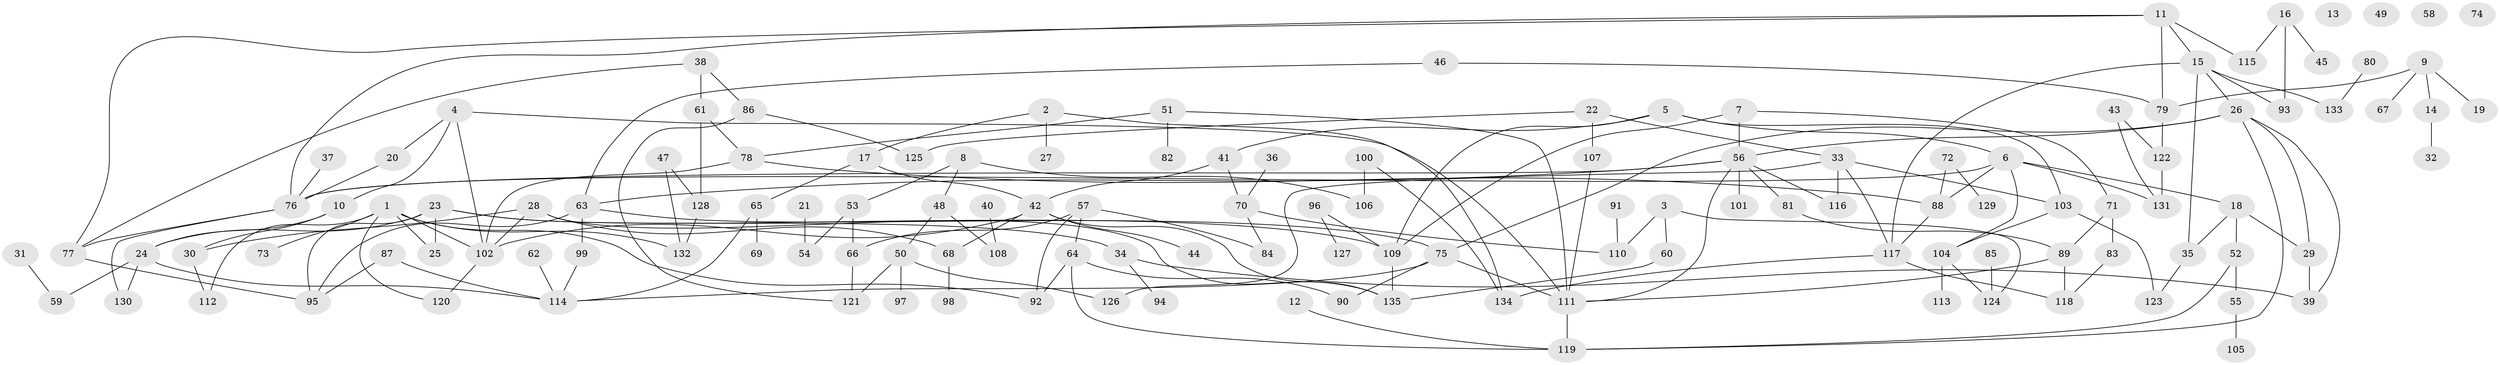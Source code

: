 // Generated by graph-tools (version 1.1) at 2025/49/03/09/25 03:49:05]
// undirected, 135 vertices, 189 edges
graph export_dot {
graph [start="1"]
  node [color=gray90,style=filled];
  1;
  2;
  3;
  4;
  5;
  6;
  7;
  8;
  9;
  10;
  11;
  12;
  13;
  14;
  15;
  16;
  17;
  18;
  19;
  20;
  21;
  22;
  23;
  24;
  25;
  26;
  27;
  28;
  29;
  30;
  31;
  32;
  33;
  34;
  35;
  36;
  37;
  38;
  39;
  40;
  41;
  42;
  43;
  44;
  45;
  46;
  47;
  48;
  49;
  50;
  51;
  52;
  53;
  54;
  55;
  56;
  57;
  58;
  59;
  60;
  61;
  62;
  63;
  64;
  65;
  66;
  67;
  68;
  69;
  70;
  71;
  72;
  73;
  74;
  75;
  76;
  77;
  78;
  79;
  80;
  81;
  82;
  83;
  84;
  85;
  86;
  87;
  88;
  89;
  90;
  91;
  92;
  93;
  94;
  95;
  96;
  97;
  98;
  99;
  100;
  101;
  102;
  103;
  104;
  105;
  106;
  107;
  108;
  109;
  110;
  111;
  112;
  113;
  114;
  115;
  116;
  117;
  118;
  119;
  120;
  121;
  122;
  123;
  124;
  125;
  126;
  127;
  128;
  129;
  130;
  131;
  132;
  133;
  134;
  135;
  1 -- 25;
  1 -- 73;
  1 -- 92;
  1 -- 102;
  1 -- 112;
  1 -- 120;
  1 -- 132;
  2 -- 17;
  2 -- 27;
  2 -- 134;
  3 -- 60;
  3 -- 110;
  3 -- 124;
  4 -- 10;
  4 -- 20;
  4 -- 102;
  4 -- 111;
  5 -- 6;
  5 -- 41;
  5 -- 103;
  5 -- 109;
  6 -- 18;
  6 -- 76;
  6 -- 88;
  6 -- 104;
  6 -- 131;
  7 -- 56;
  7 -- 71;
  7 -- 109;
  8 -- 48;
  8 -- 53;
  8 -- 106;
  9 -- 14;
  9 -- 19;
  9 -- 67;
  9 -- 79;
  10 -- 24;
  10 -- 30;
  11 -- 15;
  11 -- 76;
  11 -- 77;
  11 -- 79;
  11 -- 115;
  12 -- 119;
  14 -- 32;
  15 -- 26;
  15 -- 35;
  15 -- 93;
  15 -- 117;
  15 -- 133;
  16 -- 45;
  16 -- 93;
  16 -- 115;
  17 -- 42;
  17 -- 65;
  18 -- 29;
  18 -- 35;
  18 -- 52;
  20 -- 76;
  21 -- 54;
  22 -- 33;
  22 -- 107;
  22 -- 125;
  23 -- 24;
  23 -- 25;
  23 -- 34;
  23 -- 95;
  23 -- 109;
  24 -- 59;
  24 -- 114;
  24 -- 130;
  26 -- 29;
  26 -- 39;
  26 -- 56;
  26 -- 75;
  26 -- 119;
  28 -- 30;
  28 -- 68;
  28 -- 102;
  28 -- 135;
  29 -- 39;
  30 -- 112;
  31 -- 59;
  33 -- 103;
  33 -- 116;
  33 -- 117;
  33 -- 126;
  34 -- 39;
  34 -- 94;
  35 -- 123;
  36 -- 70;
  37 -- 76;
  38 -- 61;
  38 -- 77;
  38 -- 86;
  40 -- 108;
  41 -- 42;
  41 -- 70;
  42 -- 44;
  42 -- 68;
  42 -- 102;
  42 -- 135;
  43 -- 122;
  43 -- 131;
  46 -- 63;
  46 -- 79;
  47 -- 128;
  47 -- 132;
  48 -- 50;
  48 -- 108;
  50 -- 97;
  50 -- 121;
  50 -- 126;
  51 -- 78;
  51 -- 82;
  51 -- 111;
  52 -- 55;
  52 -- 119;
  53 -- 54;
  53 -- 66;
  55 -- 105;
  56 -- 63;
  56 -- 76;
  56 -- 81;
  56 -- 101;
  56 -- 111;
  56 -- 116;
  57 -- 64;
  57 -- 66;
  57 -- 84;
  57 -- 92;
  60 -- 135;
  61 -- 78;
  61 -- 128;
  62 -- 114;
  63 -- 75;
  63 -- 95;
  63 -- 99;
  64 -- 90;
  64 -- 92;
  64 -- 119;
  65 -- 69;
  65 -- 114;
  66 -- 121;
  68 -- 98;
  70 -- 84;
  70 -- 110;
  71 -- 83;
  71 -- 89;
  72 -- 88;
  72 -- 129;
  75 -- 90;
  75 -- 111;
  75 -- 114;
  76 -- 77;
  76 -- 130;
  77 -- 95;
  78 -- 88;
  78 -- 102;
  79 -- 122;
  80 -- 133;
  81 -- 89;
  83 -- 118;
  85 -- 124;
  86 -- 121;
  86 -- 125;
  87 -- 95;
  87 -- 114;
  88 -- 117;
  89 -- 111;
  89 -- 118;
  91 -- 110;
  96 -- 109;
  96 -- 127;
  99 -- 114;
  100 -- 106;
  100 -- 134;
  102 -- 120;
  103 -- 104;
  103 -- 123;
  104 -- 113;
  104 -- 124;
  107 -- 111;
  109 -- 135;
  111 -- 119;
  117 -- 118;
  117 -- 134;
  122 -- 131;
  128 -- 132;
}
